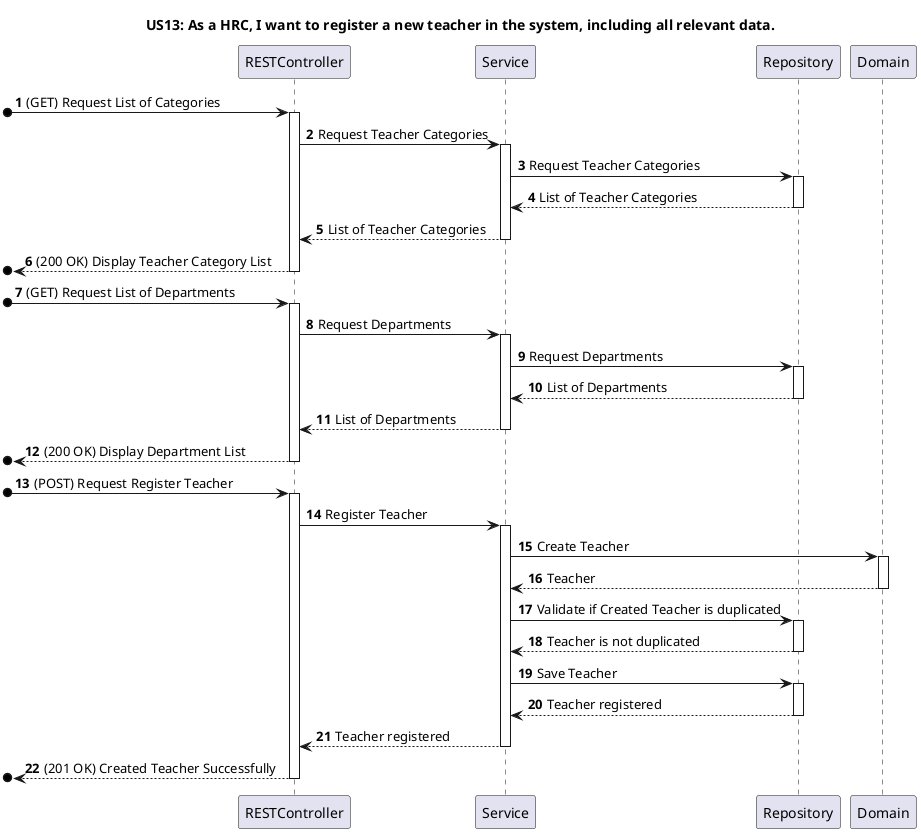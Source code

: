 @startuml

title US13: As a HRC, I want to register a new teacher in the system, including all relevant data.
autonumber

participant "RESTController" as RC
participant "Service" as S
participant "Repository" as R
participant "Domain" as D

[o-> RC++: (GET) Request List of Categories
RC -> S++: Request Teacher Categories
S -> R ++: Request Teacher Categories
R --> S --: List of Teacher Categories
S --> RC --: List of Teacher Categories
[o<-- RC --: (200 OK) Display Teacher Category List

[o-> RC++: (GET) Request List of Departments
RC -> S++: Request Departments
S -> R ++: Request Departments
R --> S --: List of Departments
S --> RC --: List of Departments
[o<-- RC --: (200 OK) Display Department List

[o-> RC++: (POST) Request Register Teacher
RC -> S++: Register Teacher
S -> D ++: Create Teacher
D --> S --: Teacher
S -> R ++: Validate if Created Teacher is duplicated
R --> S --: Teacher is not duplicated
S -> R ++: Save Teacher
R --> S --: Teacher registered
S --> RC --: Teacher registered
[o<-- RC --: (201 OK) Created Teacher Successfully\t

@enduml
